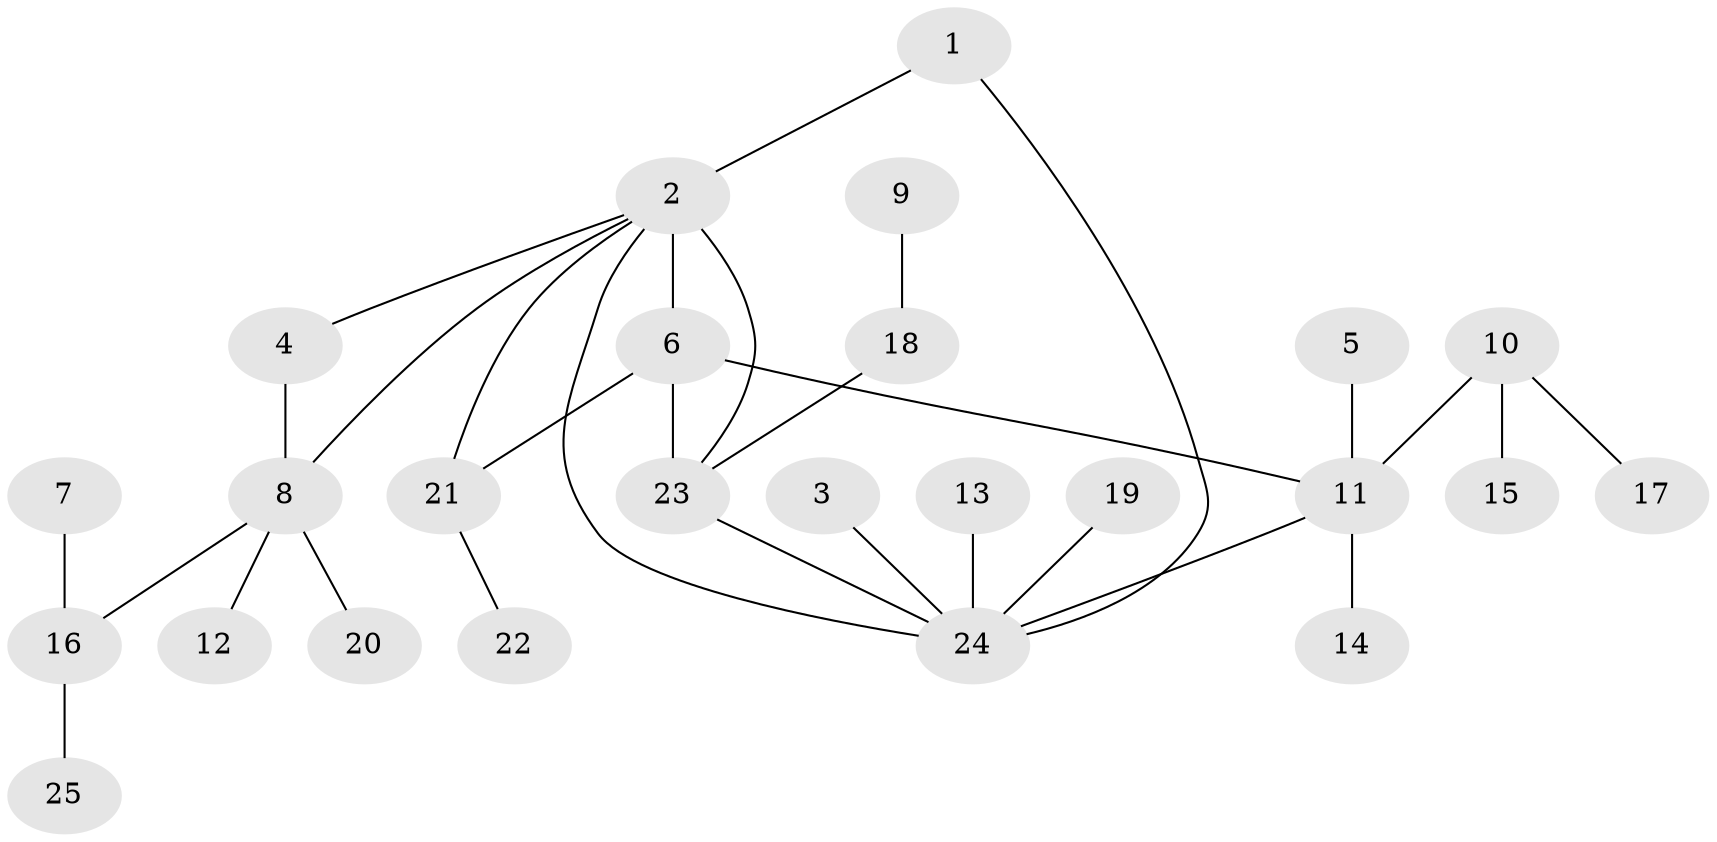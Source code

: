 // original degree distribution, {9: 0.02040816326530612, 3: 0.04081632653061224, 6: 0.061224489795918366, 4: 0.061224489795918366, 7: 0.04081632653061224, 1: 0.5918367346938775, 2: 0.14285714285714285, 5: 0.04081632653061224}
// Generated by graph-tools (version 1.1) at 2025/02/03/09/25 03:02:48]
// undirected, 25 vertices, 30 edges
graph export_dot {
graph [start="1"]
  node [color=gray90,style=filled];
  1;
  2;
  3;
  4;
  5;
  6;
  7;
  8;
  9;
  10;
  11;
  12;
  13;
  14;
  15;
  16;
  17;
  18;
  19;
  20;
  21;
  22;
  23;
  24;
  25;
  1 -- 2 [weight=1.0];
  1 -- 24 [weight=1.0];
  2 -- 4 [weight=1.0];
  2 -- 6 [weight=2.0];
  2 -- 8 [weight=1.0];
  2 -- 21 [weight=1.0];
  2 -- 23 [weight=2.0];
  2 -- 24 [weight=1.0];
  3 -- 24 [weight=1.0];
  4 -- 8 [weight=1.0];
  5 -- 11 [weight=1.0];
  6 -- 11 [weight=1.0];
  6 -- 21 [weight=1.0];
  6 -- 23 [weight=1.0];
  7 -- 16 [weight=1.0];
  8 -- 12 [weight=1.0];
  8 -- 16 [weight=1.0];
  8 -- 20 [weight=1.0];
  9 -- 18 [weight=1.0];
  10 -- 11 [weight=1.0];
  10 -- 15 [weight=1.0];
  10 -- 17 [weight=1.0];
  11 -- 14 [weight=1.0];
  11 -- 24 [weight=1.0];
  13 -- 24 [weight=1.0];
  16 -- 25 [weight=1.0];
  18 -- 23 [weight=1.0];
  19 -- 24 [weight=1.0];
  21 -- 22 [weight=1.0];
  23 -- 24 [weight=1.0];
}
